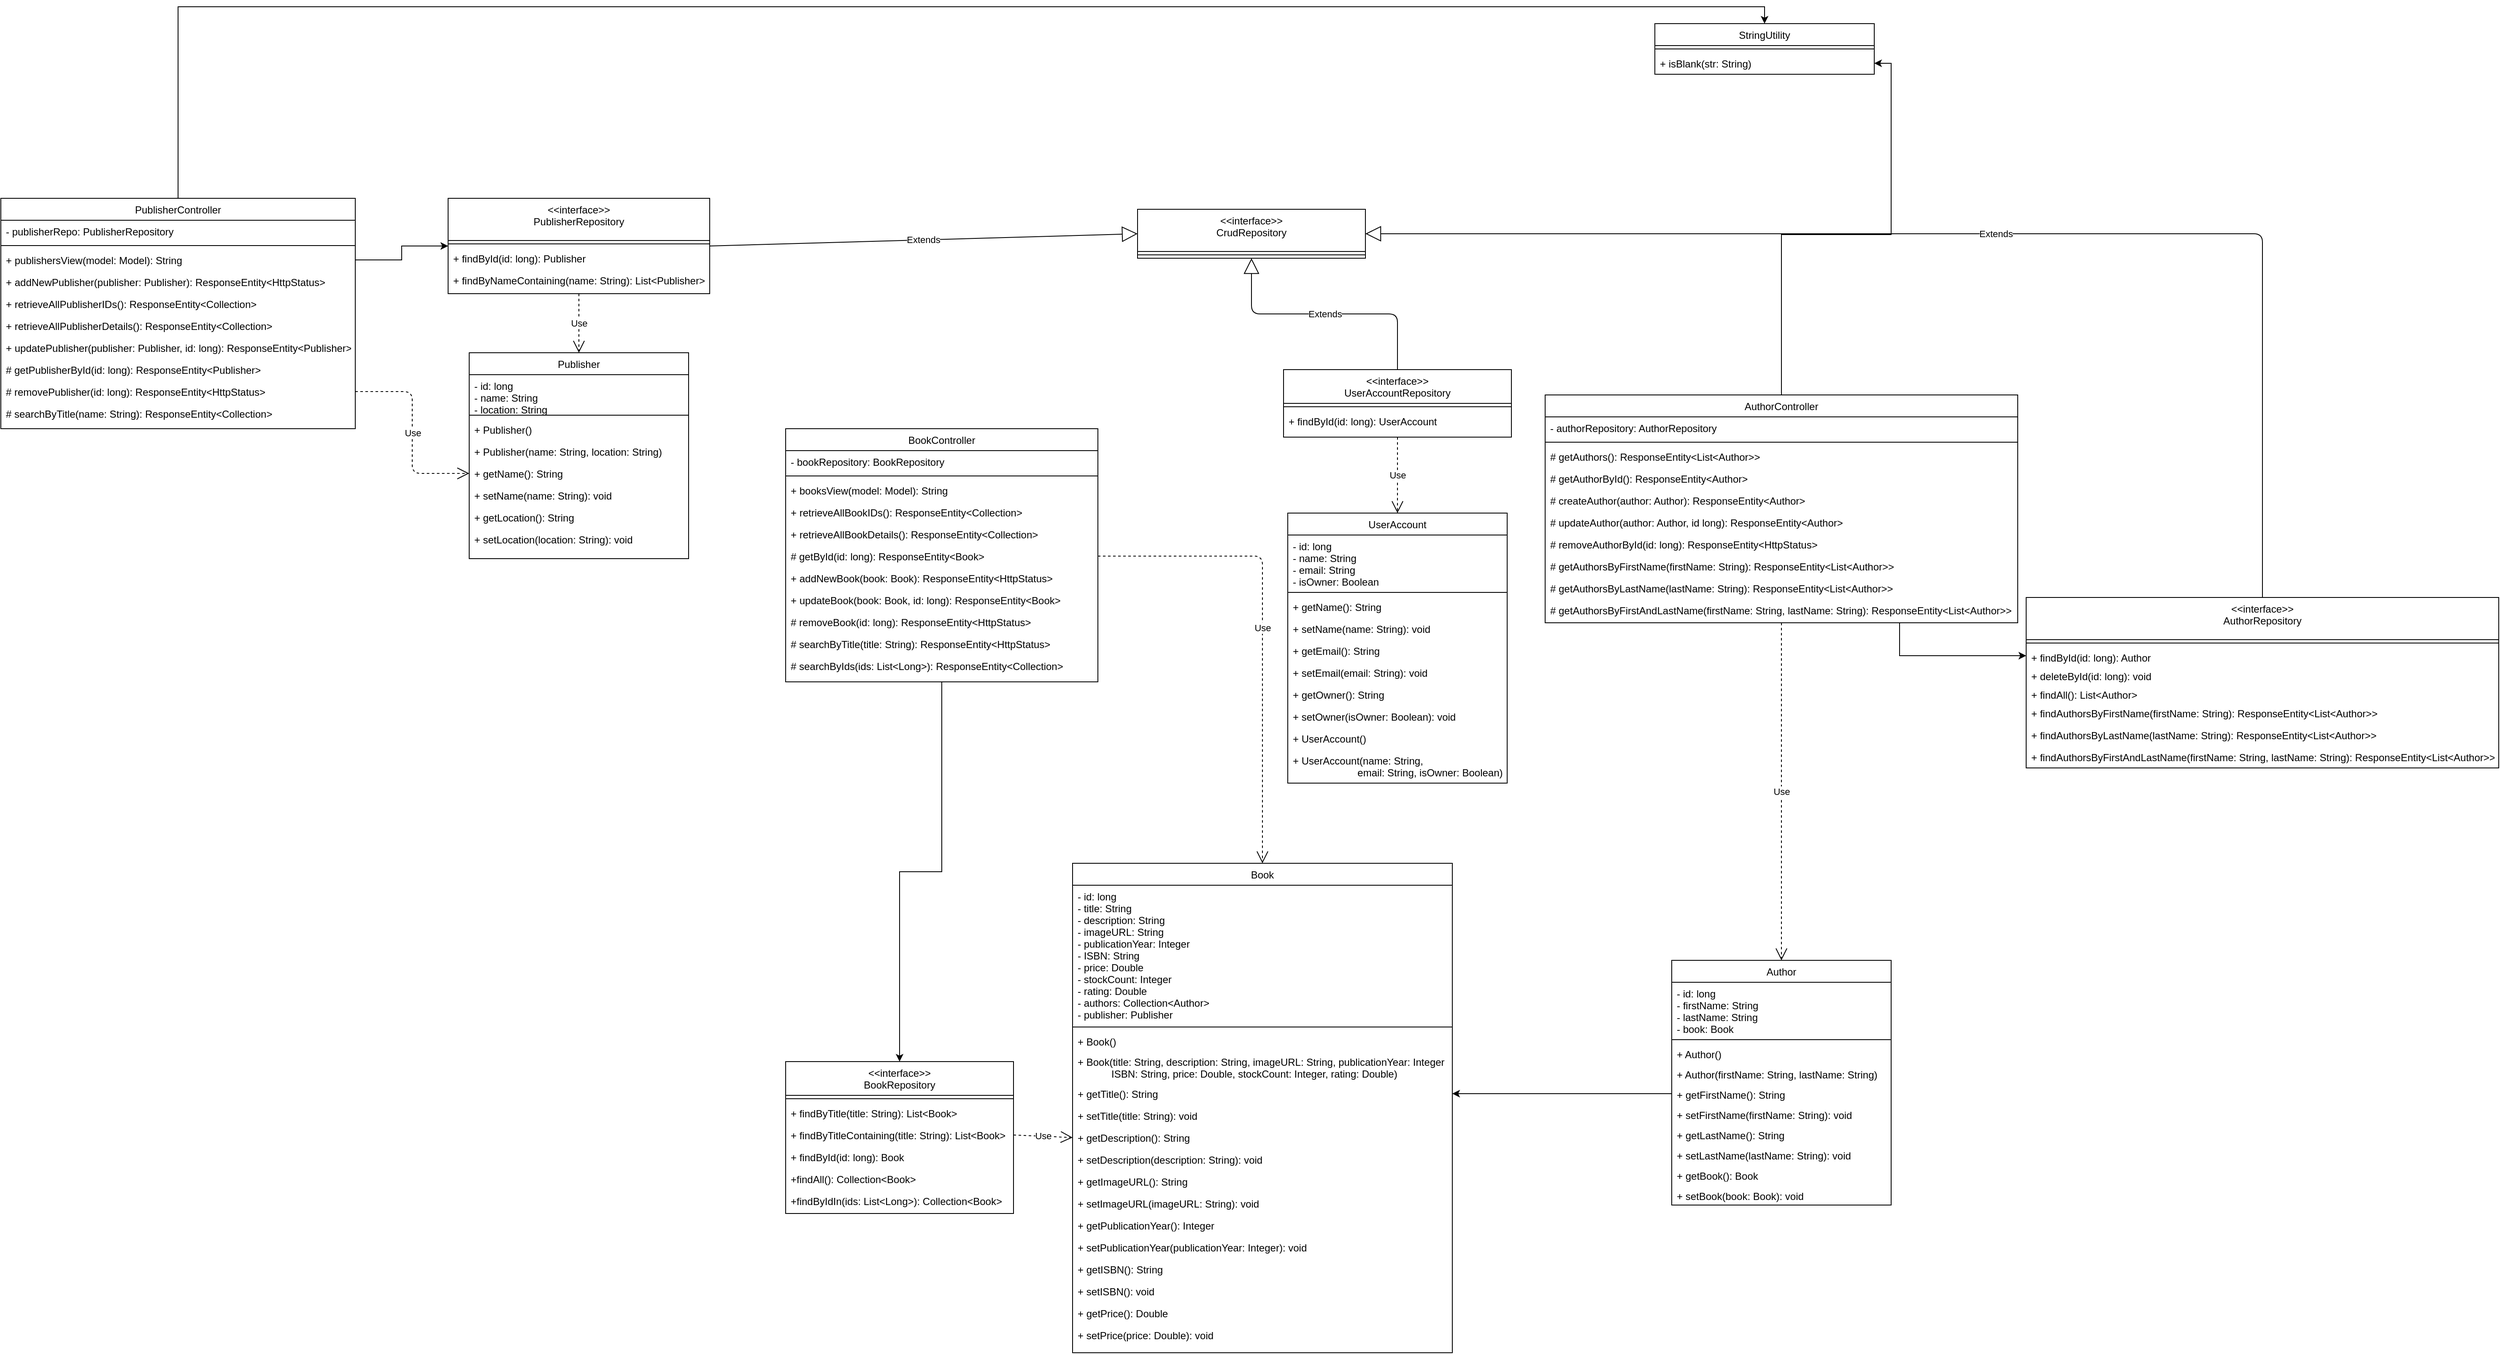 <mxfile version="14.5.1" type="device"><diagram id="C5RBs43oDa-KdzZeNtuy" name="Page-1"><mxGraphModel dx="2489" dy="1874" grid="1" gridSize="10" guides="1" tooltips="1" connect="1" arrows="1" fold="1" page="1" pageScale="1" pageWidth="827" pageHeight="1169" math="0" shadow="0"><root><mxCell id="WIyWlLk6GJQsqaUBKTNV-0"/><mxCell id="WIyWlLk6GJQsqaUBKTNV-1" parent="WIyWlLk6GJQsqaUBKTNV-0"/><mxCell id="8nTZPiMlr0xEkfrAYLaq-0" style="edgeStyle=orthogonalEdgeStyle;rounded=0;orthogonalLoop=1;jettySize=auto;html=1;exitX=0.5;exitY=1;exitDx=0;exitDy=0;entryX=0.5;entryY=0;entryDx=0;entryDy=0;" parent="WIyWlLk6GJQsqaUBKTNV-1" source="zkfFHV4jXpPFQw0GAbJ--0" target="zkfFHV4jXpPFQw0GAbJ--6" edge="1"><mxGeometry relative="1" as="geometry"/></mxCell><mxCell id="zkfFHV4jXpPFQw0GAbJ--0" value="BookController" style="swimlane;fontStyle=0;align=center;verticalAlign=top;childLayout=stackLayout;horizontal=1;startSize=26;horizontalStack=0;resizeParent=1;resizeLast=0;collapsible=1;marginBottom=0;rounded=0;shadow=0;strokeWidth=1;" parent="WIyWlLk6GJQsqaUBKTNV-1" vertex="1"><mxGeometry x="500" y="-220" width="370" height="300" as="geometry"><mxRectangle x="230" y="140" width="160" height="26" as="alternateBounds"/></mxGeometry></mxCell><mxCell id="zkfFHV4jXpPFQw0GAbJ--1" value="- bookRepository: BookRepository" style="text;align=left;verticalAlign=top;spacingLeft=4;spacingRight=4;overflow=hidden;rotatable=0;points=[[0,0.5],[1,0.5]];portConstraint=eastwest;" parent="zkfFHV4jXpPFQw0GAbJ--0" vertex="1"><mxGeometry y="26" width="370" height="26" as="geometry"/></mxCell><mxCell id="zkfFHV4jXpPFQw0GAbJ--4" value="" style="line;html=1;strokeWidth=1;align=left;verticalAlign=middle;spacingTop=-1;spacingLeft=3;spacingRight=3;rotatable=0;labelPosition=right;points=[];portConstraint=eastwest;" parent="zkfFHV4jXpPFQw0GAbJ--0" vertex="1"><mxGeometry y="52" width="370" height="8" as="geometry"/></mxCell><mxCell id="zkfFHV4jXpPFQw0GAbJ--5" value="+ booksView(model: Model): String" style="text;align=left;verticalAlign=top;spacingLeft=4;spacingRight=4;overflow=hidden;rotatable=0;points=[[0,0.5],[1,0.5]];portConstraint=eastwest;" parent="zkfFHV4jXpPFQw0GAbJ--0" vertex="1"><mxGeometry y="60" width="370" height="26" as="geometry"/></mxCell><mxCell id="8nTZPiMlr0xEkfrAYLaq-2" value="+ retrieveAllBookIDs(): ResponseEntity&lt;Collection&gt;" style="text;align=left;verticalAlign=top;spacingLeft=4;spacingRight=4;overflow=hidden;rotatable=0;points=[[0,0.5],[1,0.5]];portConstraint=eastwest;" parent="zkfFHV4jXpPFQw0GAbJ--0" vertex="1"><mxGeometry y="86" width="370" height="26" as="geometry"/></mxCell><mxCell id="8nTZPiMlr0xEkfrAYLaq-3" value="+ retrieveAllBookDetails(): ResponseEntity&lt;Collection&gt;" style="text;align=left;verticalAlign=top;spacingLeft=4;spacingRight=4;overflow=hidden;rotatable=0;points=[[0,0.5],[1,0.5]];portConstraint=eastwest;" parent="zkfFHV4jXpPFQw0GAbJ--0" vertex="1"><mxGeometry y="112" width="370" height="26" as="geometry"/></mxCell><mxCell id="8nTZPiMlr0xEkfrAYLaq-4" value="# getById(id: long): ResponseEntity&lt;Book&gt;" style="text;align=left;verticalAlign=top;spacingLeft=4;spacingRight=4;overflow=hidden;rotatable=0;points=[[0,0.5],[1,0.5]];portConstraint=eastwest;" parent="zkfFHV4jXpPFQw0GAbJ--0" vertex="1"><mxGeometry y="138" width="370" height="26" as="geometry"/></mxCell><mxCell id="8nTZPiMlr0xEkfrAYLaq-5" value="+ addNewBook(book: Book): ResponseEntity&lt;HttpStatus&gt;" style="text;align=left;verticalAlign=top;spacingLeft=4;spacingRight=4;overflow=hidden;rotatable=0;points=[[0,0.5],[1,0.5]];portConstraint=eastwest;" parent="zkfFHV4jXpPFQw0GAbJ--0" vertex="1"><mxGeometry y="164" width="370" height="26" as="geometry"/></mxCell><mxCell id="8nTZPiMlr0xEkfrAYLaq-6" value="+ updateBook(book: Book, id: long): ResponseEntity&lt;Book&gt;" style="text;align=left;verticalAlign=top;spacingLeft=4;spacingRight=4;overflow=hidden;rotatable=0;points=[[0,0.5],[1,0.5]];portConstraint=eastwest;" parent="zkfFHV4jXpPFQw0GAbJ--0" vertex="1"><mxGeometry y="190" width="370" height="26" as="geometry"/></mxCell><mxCell id="8nTZPiMlr0xEkfrAYLaq-7" value="# removeBook(id: long): ResponseEntity&lt;HttpStatus&gt;" style="text;align=left;verticalAlign=top;spacingLeft=4;spacingRight=4;overflow=hidden;rotatable=0;points=[[0,0.5],[1,0.5]];portConstraint=eastwest;" parent="zkfFHV4jXpPFQw0GAbJ--0" vertex="1"><mxGeometry y="216" width="370" height="26" as="geometry"/></mxCell><mxCell id="LQaYeXt8xtoq7G8L4FXu-7" value="# searchByTitle(title: String): ResponseEntity&lt;HttpStatus&gt;" style="text;align=left;verticalAlign=top;spacingLeft=4;spacingRight=4;overflow=hidden;rotatable=0;points=[[0,0.5],[1,0.5]];portConstraint=eastwest;" vertex="1" parent="zkfFHV4jXpPFQw0GAbJ--0"><mxGeometry y="242" width="370" height="26" as="geometry"/></mxCell><mxCell id="LQaYeXt8xtoq7G8L4FXu-8" value="# searchByIds(ids: List&lt;Long&gt;): ResponseEntity&lt;Collection&gt;" style="text;align=left;verticalAlign=top;spacingLeft=4;spacingRight=4;overflow=hidden;rotatable=0;points=[[0,0.5],[1,0.5]];portConstraint=eastwest;" vertex="1" parent="zkfFHV4jXpPFQw0GAbJ--0"><mxGeometry y="268" width="370" height="26" as="geometry"/></mxCell><mxCell id="zkfFHV4jXpPFQw0GAbJ--6" value="&lt;&lt;interface&gt;&gt;&#10;BookRepository" style="swimlane;fontStyle=0;align=center;verticalAlign=top;childLayout=stackLayout;horizontal=1;startSize=40;horizontalStack=0;resizeParent=1;resizeLast=0;collapsible=1;marginBottom=0;rounded=0;shadow=0;strokeWidth=1;" parent="WIyWlLk6GJQsqaUBKTNV-1" vertex="1"><mxGeometry x="500" y="530" width="270" height="180" as="geometry"><mxRectangle x="120" y="490" width="160" height="40" as="alternateBounds"/></mxGeometry></mxCell><mxCell id="zkfFHV4jXpPFQw0GAbJ--9" value="" style="line;html=1;strokeWidth=1;align=left;verticalAlign=middle;spacingTop=-1;spacingLeft=3;spacingRight=3;rotatable=0;labelPosition=right;points=[];portConstraint=eastwest;" parent="zkfFHV4jXpPFQw0GAbJ--6" vertex="1"><mxGeometry y="40" width="270" height="8" as="geometry"/></mxCell><mxCell id="8nTZPiMlr0xEkfrAYLaq-8" value="+ findByTitle(title: String): List&lt;Book&gt;" style="text;align=left;verticalAlign=top;spacingLeft=4;spacingRight=4;overflow=hidden;rotatable=0;points=[[0,0.5],[1,0.5]];portConstraint=eastwest;" parent="zkfFHV4jXpPFQw0GAbJ--6" vertex="1"><mxGeometry y="48" width="270" height="26" as="geometry"/></mxCell><mxCell id="8nTZPiMlr0xEkfrAYLaq-9" value="+ findByTitleContaining(title: String): List&lt;Book&gt;" style="text;align=left;verticalAlign=top;spacingLeft=4;spacingRight=4;overflow=hidden;rotatable=0;points=[[0,0.5],[1,0.5]];portConstraint=eastwest;" parent="zkfFHV4jXpPFQw0GAbJ--6" vertex="1"><mxGeometry y="74" width="270" height="26" as="geometry"/></mxCell><mxCell id="8nTZPiMlr0xEkfrAYLaq-10" value="+ findById(id: long): Book" style="text;align=left;verticalAlign=top;spacingLeft=4;spacingRight=4;overflow=hidden;rotatable=0;points=[[0,0.5],[1,0.5]];portConstraint=eastwest;" parent="zkfFHV4jXpPFQw0GAbJ--6" vertex="1"><mxGeometry y="100" width="270" height="26" as="geometry"/></mxCell><mxCell id="8nTZPiMlr0xEkfrAYLaq-11" value="+findAll(): Collection&lt;Book&gt;" style="text;align=left;verticalAlign=top;spacingLeft=4;spacingRight=4;overflow=hidden;rotatable=0;points=[[0,0.5],[1,0.5]];portConstraint=eastwest;" parent="zkfFHV4jXpPFQw0GAbJ--6" vertex="1"><mxGeometry y="126" width="270" height="26" as="geometry"/></mxCell><mxCell id="LQaYeXt8xtoq7G8L4FXu-6" value="+findByIdIn(ids: List&lt;Long&gt;): Collection&lt;Book&gt;" style="text;align=left;verticalAlign=top;spacingLeft=4;spacingRight=4;overflow=hidden;rotatable=0;points=[[0,0.5],[1,0.5]];portConstraint=eastwest;" vertex="1" parent="zkfFHV4jXpPFQw0GAbJ--6"><mxGeometry y="152" width="270" height="26" as="geometry"/></mxCell><mxCell id="zkfFHV4jXpPFQw0GAbJ--13" value="UserAccount" style="swimlane;fontStyle=0;align=center;verticalAlign=top;childLayout=stackLayout;horizontal=1;startSize=26;horizontalStack=0;resizeParent=1;resizeLast=0;collapsible=1;marginBottom=0;rounded=0;shadow=0;strokeWidth=1;" parent="WIyWlLk6GJQsqaUBKTNV-1" vertex="1"><mxGeometry x="1095" y="-120" width="260" height="320" as="geometry"><mxRectangle x="340" y="380" width="170" height="26" as="alternateBounds"/></mxGeometry></mxCell><mxCell id="zkfFHV4jXpPFQw0GAbJ--14" value="- id: long&#10;- name: String&#10;- email: String&#10;- isOwner: Boolean&#10;&#10;" style="text;align=left;verticalAlign=top;spacingLeft=4;spacingRight=4;overflow=hidden;rotatable=0;points=[[0,0.5],[1,0.5]];portConstraint=eastwest;" parent="zkfFHV4jXpPFQw0GAbJ--13" vertex="1"><mxGeometry y="26" width="260" height="64" as="geometry"/></mxCell><mxCell id="zkfFHV4jXpPFQw0GAbJ--15" value="" style="line;html=1;strokeWidth=1;align=left;verticalAlign=middle;spacingTop=-1;spacingLeft=3;spacingRight=3;rotatable=0;labelPosition=right;points=[];portConstraint=eastwest;" parent="zkfFHV4jXpPFQw0GAbJ--13" vertex="1"><mxGeometry y="90" width="260" height="8" as="geometry"/></mxCell><mxCell id="8nTZPiMlr0xEkfrAYLaq-14" value="+ getName(): String" style="text;align=left;verticalAlign=top;spacingLeft=4;spacingRight=4;overflow=hidden;rotatable=0;points=[[0,0.5],[1,0.5]];portConstraint=eastwest;" parent="zkfFHV4jXpPFQw0GAbJ--13" vertex="1"><mxGeometry y="98" width="260" height="26" as="geometry"/></mxCell><mxCell id="8nTZPiMlr0xEkfrAYLaq-15" value="+ setName(name: String): void" style="text;align=left;verticalAlign=top;spacingLeft=4;spacingRight=4;overflow=hidden;rotatable=0;points=[[0,0.5],[1,0.5]];portConstraint=eastwest;" parent="zkfFHV4jXpPFQw0GAbJ--13" vertex="1"><mxGeometry y="124" width="260" height="26" as="geometry"/></mxCell><mxCell id="8nTZPiMlr0xEkfrAYLaq-16" value="+ getEmail(): String" style="text;align=left;verticalAlign=top;spacingLeft=4;spacingRight=4;overflow=hidden;rotatable=0;points=[[0,0.5],[1,0.5]];portConstraint=eastwest;" parent="zkfFHV4jXpPFQw0GAbJ--13" vertex="1"><mxGeometry y="150" width="260" height="26" as="geometry"/></mxCell><mxCell id="8nTZPiMlr0xEkfrAYLaq-17" value="+ setEmail(email: String): void" style="text;align=left;verticalAlign=top;spacingLeft=4;spacingRight=4;overflow=hidden;rotatable=0;points=[[0,0.5],[1,0.5]];portConstraint=eastwest;" parent="zkfFHV4jXpPFQw0GAbJ--13" vertex="1"><mxGeometry y="176" width="260" height="26" as="geometry"/></mxCell><mxCell id="8nTZPiMlr0xEkfrAYLaq-18" value="+ getOwner(): String" style="text;align=left;verticalAlign=top;spacingLeft=4;spacingRight=4;overflow=hidden;rotatable=0;points=[[0,0.5],[1,0.5]];portConstraint=eastwest;" parent="zkfFHV4jXpPFQw0GAbJ--13" vertex="1"><mxGeometry y="202" width="260" height="26" as="geometry"/></mxCell><mxCell id="8nTZPiMlr0xEkfrAYLaq-19" value="+ setOwner(isOwner: Boolean): void" style="text;align=left;verticalAlign=top;spacingLeft=4;spacingRight=4;overflow=hidden;rotatable=0;points=[[0,0.5],[1,0.5]];portConstraint=eastwest;" parent="zkfFHV4jXpPFQw0GAbJ--13" vertex="1"><mxGeometry y="228" width="260" height="26" as="geometry"/></mxCell><mxCell id="8nTZPiMlr0xEkfrAYLaq-20" value="+ UserAccount()" style="text;align=left;verticalAlign=top;spacingLeft=4;spacingRight=4;overflow=hidden;rotatable=0;points=[[0,0.5],[1,0.5]];portConstraint=eastwest;" parent="zkfFHV4jXpPFQw0GAbJ--13" vertex="1"><mxGeometry y="254" width="260" height="26" as="geometry"/></mxCell><mxCell id="8nTZPiMlr0xEkfrAYLaq-21" value="+ UserAccount(name: String, &#10;                       email: String, isOwner: Boolean)" style="text;align=left;verticalAlign=top;spacingLeft=4;spacingRight=4;overflow=hidden;rotatable=0;points=[[0,0.5],[1,0.5]];portConstraint=eastwest;" parent="zkfFHV4jXpPFQw0GAbJ--13" vertex="1"><mxGeometry y="280" width="260" height="40" as="geometry"/></mxCell><mxCell id="8nTZPiMlr0xEkfrAYLaq-22" value="&lt;&lt;interface&gt;&gt;&#10;UserAccountRepository" style="swimlane;fontStyle=0;align=center;verticalAlign=top;childLayout=stackLayout;horizontal=1;startSize=40;horizontalStack=0;resizeParent=1;resizeLast=0;collapsible=1;marginBottom=0;rounded=0;shadow=0;strokeWidth=1;" parent="WIyWlLk6GJQsqaUBKTNV-1" vertex="1"><mxGeometry x="1090" y="-290" width="270" height="80" as="geometry"><mxRectangle x="120" y="490" width="160" height="40" as="alternateBounds"/></mxGeometry></mxCell><mxCell id="8nTZPiMlr0xEkfrAYLaq-23" value="" style="line;html=1;strokeWidth=1;align=left;verticalAlign=middle;spacingTop=-1;spacingLeft=3;spacingRight=3;rotatable=0;labelPosition=right;points=[];portConstraint=eastwest;" parent="8nTZPiMlr0xEkfrAYLaq-22" vertex="1"><mxGeometry y="40" width="270" height="8" as="geometry"/></mxCell><mxCell id="8nTZPiMlr0xEkfrAYLaq-24" value="+ findById(id: long): UserAccount" style="text;align=left;verticalAlign=top;spacingLeft=4;spacingRight=4;overflow=hidden;rotatable=0;points=[[0,0.5],[1,0.5]];portConstraint=eastwest;" parent="8nTZPiMlr0xEkfrAYLaq-22" vertex="1"><mxGeometry y="48" width="270" height="26" as="geometry"/></mxCell><mxCell id="8nTZPiMlr0xEkfrAYLaq-28" value="Book" style="swimlane;fontStyle=0;align=center;verticalAlign=top;childLayout=stackLayout;horizontal=1;startSize=26;horizontalStack=0;resizeParent=1;resizeLast=0;collapsible=1;marginBottom=0;rounded=0;shadow=0;strokeWidth=1;" parent="WIyWlLk6GJQsqaUBKTNV-1" vertex="1"><mxGeometry x="840" y="295" width="450" height="580" as="geometry"><mxRectangle x="340" y="380" width="170" height="26" as="alternateBounds"/></mxGeometry></mxCell><mxCell id="8nTZPiMlr0xEkfrAYLaq-29" value="- id: long&#10;- title: String&#10;- description: String&#10;- imageURL: String&#10;- publicationYear: Integer&#10;- ISBN: String&#10;- price: Double&#10;- stockCount: Integer&#10;- rating: Double&#10;- authors: Collection&lt;Author&gt;&#10;- publisher: Publisher&#10;&#10;" style="text;align=left;verticalAlign=top;spacingLeft=4;spacingRight=4;overflow=hidden;rotatable=0;points=[[0,0.5],[1,0.5]];portConstraint=eastwest;" parent="8nTZPiMlr0xEkfrAYLaq-28" vertex="1"><mxGeometry y="26" width="450" height="164" as="geometry"/></mxCell><mxCell id="8nTZPiMlr0xEkfrAYLaq-30" value="" style="line;html=1;strokeWidth=1;align=left;verticalAlign=middle;spacingTop=-1;spacingLeft=3;spacingRight=3;rotatable=0;labelPosition=right;points=[];portConstraint=eastwest;" parent="8nTZPiMlr0xEkfrAYLaq-28" vertex="1"><mxGeometry y="190" width="450" height="8" as="geometry"/></mxCell><mxCell id="8nTZPiMlr0xEkfrAYLaq-31" value="+ Book()" style="text;align=left;verticalAlign=top;spacingLeft=4;spacingRight=4;overflow=hidden;rotatable=0;points=[[0,0.5],[1,0.5]];portConstraint=eastwest;" parent="8nTZPiMlr0xEkfrAYLaq-28" vertex="1"><mxGeometry y="198" width="450" height="24" as="geometry"/></mxCell><mxCell id="8nTZPiMlr0xEkfrAYLaq-32" value="+ Book(title: String, description: String, imageURL: String, publicationYear: Integer&#10;            ISBN: String, price: Double, stockCount: Integer, rating: Double)" style="text;align=left;verticalAlign=top;spacingLeft=4;spacingRight=4;overflow=hidden;rotatable=0;points=[[0,0.5],[1,0.5]];portConstraint=eastwest;" parent="8nTZPiMlr0xEkfrAYLaq-28" vertex="1"><mxGeometry y="222" width="450" height="38" as="geometry"/></mxCell><mxCell id="8nTZPiMlr0xEkfrAYLaq-33" value="+ getTitle(): String" style="text;align=left;verticalAlign=top;spacingLeft=4;spacingRight=4;overflow=hidden;rotatable=0;points=[[0,0.5],[1,0.5]];portConstraint=eastwest;" parent="8nTZPiMlr0xEkfrAYLaq-28" vertex="1"><mxGeometry y="260" width="450" height="26" as="geometry"/></mxCell><mxCell id="8nTZPiMlr0xEkfrAYLaq-34" value="+ setTitle(title: String): void" style="text;align=left;verticalAlign=top;spacingLeft=4;spacingRight=4;overflow=hidden;rotatable=0;points=[[0,0.5],[1,0.5]];portConstraint=eastwest;" parent="8nTZPiMlr0xEkfrAYLaq-28" vertex="1"><mxGeometry y="286" width="450" height="26" as="geometry"/></mxCell><mxCell id="8nTZPiMlr0xEkfrAYLaq-35" value="+ getDescription(): String" style="text;align=left;verticalAlign=top;spacingLeft=4;spacingRight=4;overflow=hidden;rotatable=0;points=[[0,0.5],[1,0.5]];portConstraint=eastwest;" parent="8nTZPiMlr0xEkfrAYLaq-28" vertex="1"><mxGeometry y="312" width="450" height="26" as="geometry"/></mxCell><mxCell id="8nTZPiMlr0xEkfrAYLaq-36" value="+ setDescription(description: String): void" style="text;align=left;verticalAlign=top;spacingLeft=4;spacingRight=4;overflow=hidden;rotatable=0;points=[[0,0.5],[1,0.5]];portConstraint=eastwest;" parent="8nTZPiMlr0xEkfrAYLaq-28" vertex="1"><mxGeometry y="338" width="450" height="26" as="geometry"/></mxCell><mxCell id="8nTZPiMlr0xEkfrAYLaq-39" value="+ getImageURL(): String" style="text;align=left;verticalAlign=top;spacingLeft=4;spacingRight=4;overflow=hidden;rotatable=0;points=[[0,0.5],[1,0.5]];portConstraint=eastwest;" parent="8nTZPiMlr0xEkfrAYLaq-28" vertex="1"><mxGeometry y="364" width="450" height="26" as="geometry"/></mxCell><mxCell id="8nTZPiMlr0xEkfrAYLaq-40" value="+ setImageURL(imageURL: String): void" style="text;align=left;verticalAlign=top;spacingLeft=4;spacingRight=4;overflow=hidden;rotatable=0;points=[[0,0.5],[1,0.5]];portConstraint=eastwest;" parent="8nTZPiMlr0xEkfrAYLaq-28" vertex="1"><mxGeometry y="390" width="450" height="26" as="geometry"/></mxCell><mxCell id="8nTZPiMlr0xEkfrAYLaq-41" value="+ getPublicationYear(): Integer" style="text;align=left;verticalAlign=top;spacingLeft=4;spacingRight=4;overflow=hidden;rotatable=0;points=[[0,0.5],[1,0.5]];portConstraint=eastwest;" parent="8nTZPiMlr0xEkfrAYLaq-28" vertex="1"><mxGeometry y="416" width="450" height="26" as="geometry"/></mxCell><mxCell id="8nTZPiMlr0xEkfrAYLaq-42" value="+ setPublicationYear(publicationYear: Integer): void" style="text;align=left;verticalAlign=top;spacingLeft=4;spacingRight=4;overflow=hidden;rotatable=0;points=[[0,0.5],[1,0.5]];portConstraint=eastwest;" parent="8nTZPiMlr0xEkfrAYLaq-28" vertex="1"><mxGeometry y="442" width="450" height="26" as="geometry"/></mxCell><mxCell id="8nTZPiMlr0xEkfrAYLaq-43" value="+ getISBN(): String" style="text;align=left;verticalAlign=top;spacingLeft=4;spacingRight=4;overflow=hidden;rotatable=0;points=[[0,0.5],[1,0.5]];portConstraint=eastwest;" parent="8nTZPiMlr0xEkfrAYLaq-28" vertex="1"><mxGeometry y="468" width="450" height="26" as="geometry"/></mxCell><mxCell id="8nTZPiMlr0xEkfrAYLaq-44" value="+ setISBN(): void" style="text;align=left;verticalAlign=top;spacingLeft=4;spacingRight=4;overflow=hidden;rotatable=0;points=[[0,0.5],[1,0.5]];portConstraint=eastwest;" parent="8nTZPiMlr0xEkfrAYLaq-28" vertex="1"><mxGeometry y="494" width="450" height="26" as="geometry"/></mxCell><mxCell id="8nTZPiMlr0xEkfrAYLaq-45" value="+ getPrice(): Double" style="text;align=left;verticalAlign=top;spacingLeft=4;spacingRight=4;overflow=hidden;rotatable=0;points=[[0,0.5],[1,0.5]];portConstraint=eastwest;" parent="8nTZPiMlr0xEkfrAYLaq-28" vertex="1"><mxGeometry y="520" width="450" height="26" as="geometry"/></mxCell><mxCell id="8nTZPiMlr0xEkfrAYLaq-46" value="+ setPrice(price: Double): void" style="text;align=left;verticalAlign=top;spacingLeft=4;spacingRight=4;overflow=hidden;rotatable=0;points=[[0,0.5],[1,0.5]];portConstraint=eastwest;" parent="8nTZPiMlr0xEkfrAYLaq-28" vertex="1"><mxGeometry y="546" width="450" height="26" as="geometry"/></mxCell><mxCell id="8nTZPiMlr0xEkfrAYLaq-49" value="Use" style="endArrow=open;endSize=12;dashed=1;html=1;exitX=1;exitY=0.5;exitDx=0;exitDy=0;entryX=0;entryY=0.5;entryDx=0;entryDy=0;" parent="WIyWlLk6GJQsqaUBKTNV-1" source="8nTZPiMlr0xEkfrAYLaq-9" target="8nTZPiMlr0xEkfrAYLaq-35" edge="1"><mxGeometry width="160" relative="1" as="geometry"><mxPoint x="690" y="590" as="sourcePoint"/><mxPoint x="850" y="590" as="targetPoint"/></mxGeometry></mxCell><mxCell id="8nTZPiMlr0xEkfrAYLaq-50" value="Use" style="endArrow=open;endSize=12;dashed=1;html=1;exitX=1;exitY=0.5;exitDx=0;exitDy=0;entryX=0.5;entryY=0;entryDx=0;entryDy=0;edgeStyle=orthogonalEdgeStyle;" parent="WIyWlLk6GJQsqaUBKTNV-1" source="8nTZPiMlr0xEkfrAYLaq-4" target="8nTZPiMlr0xEkfrAYLaq-28" edge="1"><mxGeometry width="160" relative="1" as="geometry"><mxPoint x="440" y="452" as="sourcePoint"/><mxPoint x="877" y="450" as="targetPoint"/></mxGeometry></mxCell><mxCell id="8nTZPiMlr0xEkfrAYLaq-51" value="Use" style="endArrow=open;endSize=12;dashed=1;html=1;exitX=0.5;exitY=1;exitDx=0;exitDy=0;entryX=0.5;entryY=0;entryDx=0;entryDy=0;" parent="WIyWlLk6GJQsqaUBKTNV-1" source="8nTZPiMlr0xEkfrAYLaq-22" target="zkfFHV4jXpPFQw0GAbJ--13" edge="1"><mxGeometry width="160" relative="1" as="geometry"><mxPoint x="1025" y="-308" as="sourcePoint"/><mxPoint x="1462" y="-310" as="targetPoint"/></mxGeometry></mxCell><mxCell id="8nTZPiMlr0xEkfrAYLaq-52" value="Publisher" style="swimlane;fontStyle=0;align=center;verticalAlign=top;childLayout=stackLayout;horizontal=1;startSize=26;horizontalStack=0;resizeParent=1;resizeLast=0;collapsible=1;marginBottom=0;rounded=0;shadow=0;strokeWidth=1;" parent="WIyWlLk6GJQsqaUBKTNV-1" vertex="1"><mxGeometry x="125" y="-310" width="260" height="244" as="geometry"><mxRectangle x="340" y="380" width="170" height="26" as="alternateBounds"/></mxGeometry></mxCell><mxCell id="8nTZPiMlr0xEkfrAYLaq-53" value="- id: long&#10;- name: String&#10;- location: String&#10;&#10;" style="text;align=left;verticalAlign=top;spacingLeft=4;spacingRight=4;overflow=hidden;rotatable=0;points=[[0,0.5],[1,0.5]];portConstraint=eastwest;" parent="8nTZPiMlr0xEkfrAYLaq-52" vertex="1"><mxGeometry y="26" width="260" height="44" as="geometry"/></mxCell><mxCell id="8nTZPiMlr0xEkfrAYLaq-54" value="" style="line;html=1;strokeWidth=1;align=left;verticalAlign=middle;spacingTop=-1;spacingLeft=3;spacingRight=3;rotatable=0;labelPosition=right;points=[];portConstraint=eastwest;" parent="8nTZPiMlr0xEkfrAYLaq-52" vertex="1"><mxGeometry y="70" width="260" height="8" as="geometry"/></mxCell><mxCell id="8nTZPiMlr0xEkfrAYLaq-64" value="+ Publisher()" style="text;align=left;verticalAlign=top;spacingLeft=4;spacingRight=4;overflow=hidden;rotatable=0;points=[[0,0.5],[1,0.5]];portConstraint=eastwest;" parent="8nTZPiMlr0xEkfrAYLaq-52" vertex="1"><mxGeometry y="78" width="260" height="26" as="geometry"/></mxCell><mxCell id="8nTZPiMlr0xEkfrAYLaq-65" value="+ Publisher(name: String, location: String)" style="text;align=left;verticalAlign=top;spacingLeft=4;spacingRight=4;overflow=hidden;rotatable=0;points=[[0,0.5],[1,0.5]];portConstraint=eastwest;" parent="8nTZPiMlr0xEkfrAYLaq-52" vertex="1"><mxGeometry y="104" width="260" height="26" as="geometry"/></mxCell><mxCell id="8nTZPiMlr0xEkfrAYLaq-66" value="+ getName(): String" style="text;align=left;verticalAlign=top;spacingLeft=4;spacingRight=4;overflow=hidden;rotatable=0;points=[[0,0.5],[1,0.5]];portConstraint=eastwest;" parent="8nTZPiMlr0xEkfrAYLaq-52" vertex="1"><mxGeometry y="130" width="260" height="26" as="geometry"/></mxCell><mxCell id="8nTZPiMlr0xEkfrAYLaq-67" value="+ setName(name: String): void" style="text;align=left;verticalAlign=top;spacingLeft=4;spacingRight=4;overflow=hidden;rotatable=0;points=[[0,0.5],[1,0.5]];portConstraint=eastwest;" parent="8nTZPiMlr0xEkfrAYLaq-52" vertex="1"><mxGeometry y="156" width="260" height="26" as="geometry"/></mxCell><mxCell id="8nTZPiMlr0xEkfrAYLaq-68" value="+ getLocation(): String" style="text;align=left;verticalAlign=top;spacingLeft=4;spacingRight=4;overflow=hidden;rotatable=0;points=[[0,0.5],[1,0.5]];portConstraint=eastwest;" parent="8nTZPiMlr0xEkfrAYLaq-52" vertex="1"><mxGeometry y="182" width="260" height="26" as="geometry"/></mxCell><mxCell id="8nTZPiMlr0xEkfrAYLaq-69" value="+ setLocation(location: String): void" style="text;align=left;verticalAlign=top;spacingLeft=4;spacingRight=4;overflow=hidden;rotatable=0;points=[[0,0.5],[1,0.5]];portConstraint=eastwest;" parent="8nTZPiMlr0xEkfrAYLaq-52" vertex="1"><mxGeometry y="208" width="260" height="26" as="geometry"/></mxCell><mxCell id="8nTZPiMlr0xEkfrAYLaq-70" value="&lt;&lt;interface&gt;&gt;&#10;PublisherRepository" style="swimlane;fontStyle=0;align=center;verticalAlign=top;childLayout=stackLayout;horizontal=1;startSize=50;horizontalStack=0;resizeParent=1;resizeLast=0;collapsible=1;marginBottom=0;rounded=0;shadow=0;strokeWidth=1;" parent="WIyWlLk6GJQsqaUBKTNV-1" vertex="1"><mxGeometry x="100" y="-493" width="310" height="113" as="geometry"><mxRectangle x="120" y="490" width="160" height="40" as="alternateBounds"/></mxGeometry></mxCell><mxCell id="8nTZPiMlr0xEkfrAYLaq-71" value="" style="line;html=1;strokeWidth=1;align=left;verticalAlign=middle;spacingTop=-1;spacingLeft=3;spacingRight=3;rotatable=0;labelPosition=right;points=[];portConstraint=eastwest;" parent="8nTZPiMlr0xEkfrAYLaq-70" vertex="1"><mxGeometry y="50" width="310" height="8" as="geometry"/></mxCell><mxCell id="8nTZPiMlr0xEkfrAYLaq-72" value="+ findById(id: long): Publisher" style="text;align=left;verticalAlign=top;spacingLeft=4;spacingRight=4;overflow=hidden;rotatable=0;points=[[0,0.5],[1,0.5]];portConstraint=eastwest;" parent="8nTZPiMlr0xEkfrAYLaq-70" vertex="1"><mxGeometry y="58" width="310" height="26" as="geometry"/></mxCell><mxCell id="LQaYeXt8xtoq7G8L4FXu-23" value="+ findByNameContaining(name: String): List&lt;Publisher&gt;" style="text;align=left;verticalAlign=top;spacingLeft=4;spacingRight=4;overflow=hidden;rotatable=0;points=[[0,0.5],[1,0.5]];portConstraint=eastwest;" vertex="1" parent="8nTZPiMlr0xEkfrAYLaq-70"><mxGeometry y="84" width="310" height="26" as="geometry"/></mxCell><mxCell id="8nTZPiMlr0xEkfrAYLaq-76" value="Use" style="endArrow=open;endSize=12;dashed=1;html=1;entryX=0.5;entryY=0;entryDx=0;entryDy=0;exitX=0.5;exitY=1;exitDx=0;exitDy=0;" parent="WIyWlLk6GJQsqaUBKTNV-1" source="8nTZPiMlr0xEkfrAYLaq-70" target="8nTZPiMlr0xEkfrAYLaq-52" edge="1"><mxGeometry width="160" relative="1" as="geometry"><mxPoint x="370" y="-360" as="sourcePoint"/><mxPoint x="220" y="-320" as="targetPoint"/></mxGeometry></mxCell><mxCell id="LQaYeXt8xtoq7G8L4FXu-35" style="edgeStyle=orthogonalEdgeStyle;rounded=0;orthogonalLoop=1;jettySize=auto;html=1;exitX=0.5;exitY=0;exitDx=0;exitDy=0;entryX=1;entryY=0.5;entryDx=0;entryDy=0;" edge="1" parent="WIyWlLk6GJQsqaUBKTNV-1" source="8nTZPiMlr0xEkfrAYLaq-77" target="LQaYeXt8xtoq7G8L4FXu-27"><mxGeometry relative="1" as="geometry"/></mxCell><mxCell id="8nTZPiMlr0xEkfrAYLaq-77" value="AuthorController" style="swimlane;fontStyle=0;align=center;verticalAlign=top;childLayout=stackLayout;horizontal=1;startSize=26;horizontalStack=0;resizeParent=1;resizeLast=0;collapsible=1;marginBottom=0;rounded=0;shadow=0;strokeWidth=1;" parent="WIyWlLk6GJQsqaUBKTNV-1" vertex="1"><mxGeometry x="1400" y="-260" width="560" height="270" as="geometry"><mxRectangle x="230" y="140" width="160" height="26" as="alternateBounds"/></mxGeometry></mxCell><mxCell id="8nTZPiMlr0xEkfrAYLaq-78" value="- authorRepository: AuthorRepository" style="text;align=left;verticalAlign=top;spacingLeft=4;spacingRight=4;overflow=hidden;rotatable=0;points=[[0,0.5],[1,0.5]];portConstraint=eastwest;" parent="8nTZPiMlr0xEkfrAYLaq-77" vertex="1"><mxGeometry y="26" width="560" height="26" as="geometry"/></mxCell><mxCell id="8nTZPiMlr0xEkfrAYLaq-79" value="" style="line;html=1;strokeWidth=1;align=left;verticalAlign=middle;spacingTop=-1;spacingLeft=3;spacingRight=3;rotatable=0;labelPosition=right;points=[];portConstraint=eastwest;" parent="8nTZPiMlr0xEkfrAYLaq-77" vertex="1"><mxGeometry y="52" width="560" height="8" as="geometry"/></mxCell><mxCell id="8nTZPiMlr0xEkfrAYLaq-80" value="# getAuthors(): ResponseEntity&lt;List&lt;Author&gt;&gt;" style="text;align=left;verticalAlign=top;spacingLeft=4;spacingRight=4;overflow=hidden;rotatable=0;points=[[0,0.5],[1,0.5]];portConstraint=eastwest;" parent="8nTZPiMlr0xEkfrAYLaq-77" vertex="1"><mxGeometry y="60" width="560" height="26" as="geometry"/></mxCell><mxCell id="8nTZPiMlr0xEkfrAYLaq-81" value="# getAuthorById(): ResponseEntity&lt;Author&gt;" style="text;align=left;verticalAlign=top;spacingLeft=4;spacingRight=4;overflow=hidden;rotatable=0;points=[[0,0.5],[1,0.5]];portConstraint=eastwest;" parent="8nTZPiMlr0xEkfrAYLaq-77" vertex="1"><mxGeometry y="86" width="560" height="26" as="geometry"/></mxCell><mxCell id="8nTZPiMlr0xEkfrAYLaq-82" value="# createAuthor(author: Author): ResponseEntity&lt;Author&gt;" style="text;align=left;verticalAlign=top;spacingLeft=4;spacingRight=4;overflow=hidden;rotatable=0;points=[[0,0.5],[1,0.5]];portConstraint=eastwest;" parent="8nTZPiMlr0xEkfrAYLaq-77" vertex="1"><mxGeometry y="112" width="560" height="26" as="geometry"/></mxCell><mxCell id="8nTZPiMlr0xEkfrAYLaq-83" value="# updateAuthor(author: Author, id long): ResponseEntity&lt;Author&gt;" style="text;align=left;verticalAlign=top;spacingLeft=4;spacingRight=4;overflow=hidden;rotatable=0;points=[[0,0.5],[1,0.5]];portConstraint=eastwest;" parent="8nTZPiMlr0xEkfrAYLaq-77" vertex="1"><mxGeometry y="138" width="560" height="26" as="geometry"/></mxCell><mxCell id="8nTZPiMlr0xEkfrAYLaq-84" value="# removeAuthorById(id: long): ResponseEntity&lt;HttpStatus&gt;" style="text;align=left;verticalAlign=top;spacingLeft=4;spacingRight=4;overflow=hidden;rotatable=0;points=[[0,0.5],[1,0.5]];portConstraint=eastwest;" parent="8nTZPiMlr0xEkfrAYLaq-77" vertex="1"><mxGeometry y="164" width="560" height="26" as="geometry"/></mxCell><mxCell id="LQaYeXt8xtoq7G8L4FXu-0" value="# getAuthorsByFirstName(firstName: String): ResponseEntity&lt;List&lt;Author&gt;&gt;" style="text;align=left;verticalAlign=top;spacingLeft=4;spacingRight=4;overflow=hidden;rotatable=0;points=[[0,0.5],[1,0.5]];portConstraint=eastwest;" vertex="1" parent="8nTZPiMlr0xEkfrAYLaq-77"><mxGeometry y="190" width="560" height="26" as="geometry"/></mxCell><mxCell id="LQaYeXt8xtoq7G8L4FXu-1" value="# getAuthorsByLastName(lastName: String): ResponseEntity&lt;List&lt;Author&gt;&gt;" style="text;align=left;verticalAlign=top;spacingLeft=4;spacingRight=4;overflow=hidden;rotatable=0;points=[[0,0.5],[1,0.5]];portConstraint=eastwest;" vertex="1" parent="8nTZPiMlr0xEkfrAYLaq-77"><mxGeometry y="216" width="560" height="26" as="geometry"/></mxCell><mxCell id="LQaYeXt8xtoq7G8L4FXu-2" value="# getAuthorsByFirstAndLastName(firstName: String, lastName: String): ResponseEntity&lt;List&lt;Author&gt;&gt;" style="text;align=left;verticalAlign=top;spacingLeft=4;spacingRight=4;overflow=hidden;rotatable=0;points=[[0,0.5],[1,0.5]];portConstraint=eastwest;" vertex="1" parent="8nTZPiMlr0xEkfrAYLaq-77"><mxGeometry y="242" width="560" height="26" as="geometry"/></mxCell><mxCell id="8nTZPiMlr0xEkfrAYLaq-87" value="Author" style="swimlane;fontStyle=0;align=center;verticalAlign=top;childLayout=stackLayout;horizontal=1;startSize=26;horizontalStack=0;resizeParent=1;resizeLast=0;collapsible=1;marginBottom=0;rounded=0;shadow=0;strokeWidth=1;" parent="WIyWlLk6GJQsqaUBKTNV-1" vertex="1"><mxGeometry x="1550" y="410" width="260" height="290" as="geometry"><mxRectangle x="340" y="380" width="170" height="26" as="alternateBounds"/></mxGeometry></mxCell><mxCell id="8nTZPiMlr0xEkfrAYLaq-88" value="- id: long&#10;- firstName: String&#10;- lastName: String&#10;- book: Book&#10;&#10;" style="text;align=left;verticalAlign=top;spacingLeft=4;spacingRight=4;overflow=hidden;rotatable=0;points=[[0,0.5],[1,0.5]];portConstraint=eastwest;" parent="8nTZPiMlr0xEkfrAYLaq-87" vertex="1"><mxGeometry y="26" width="260" height="64" as="geometry"/></mxCell><mxCell id="8nTZPiMlr0xEkfrAYLaq-89" value="" style="line;html=1;strokeWidth=1;align=left;verticalAlign=middle;spacingTop=-1;spacingLeft=3;spacingRight=3;rotatable=0;labelPosition=right;points=[];portConstraint=eastwest;" parent="8nTZPiMlr0xEkfrAYLaq-87" vertex="1"><mxGeometry y="90" width="260" height="8" as="geometry"/></mxCell><mxCell id="8nTZPiMlr0xEkfrAYLaq-99" value="+ Author()" style="text;align=left;verticalAlign=top;spacingLeft=4;spacingRight=4;overflow=hidden;rotatable=0;points=[[0,0.5],[1,0.5]];portConstraint=eastwest;" parent="8nTZPiMlr0xEkfrAYLaq-87" vertex="1"><mxGeometry y="98" width="260" height="24" as="geometry"/></mxCell><mxCell id="8nTZPiMlr0xEkfrAYLaq-100" value="+ Author(firstName: String, lastName: String)" style="text;align=left;verticalAlign=top;spacingLeft=4;spacingRight=4;overflow=hidden;rotatable=0;points=[[0,0.5],[1,0.5]];portConstraint=eastwest;" parent="8nTZPiMlr0xEkfrAYLaq-87" vertex="1"><mxGeometry y="122" width="260" height="24" as="geometry"/></mxCell><mxCell id="8nTZPiMlr0xEkfrAYLaq-101" value="+ getFirstName(): String" style="text;align=left;verticalAlign=top;spacingLeft=4;spacingRight=4;overflow=hidden;rotatable=0;points=[[0,0.5],[1,0.5]];portConstraint=eastwest;" parent="8nTZPiMlr0xEkfrAYLaq-87" vertex="1"><mxGeometry y="146" width="260" height="24" as="geometry"/></mxCell><mxCell id="8nTZPiMlr0xEkfrAYLaq-102" value="+ setFirstName(firstName: String): void" style="text;align=left;verticalAlign=top;spacingLeft=4;spacingRight=4;overflow=hidden;rotatable=0;points=[[0,0.5],[1,0.5]];portConstraint=eastwest;" parent="8nTZPiMlr0xEkfrAYLaq-87" vertex="1"><mxGeometry y="170" width="260" height="24" as="geometry"/></mxCell><mxCell id="8nTZPiMlr0xEkfrAYLaq-103" value="+ getLastName(): String" style="text;align=left;verticalAlign=top;spacingLeft=4;spacingRight=4;overflow=hidden;rotatable=0;points=[[0,0.5],[1,0.5]];portConstraint=eastwest;" parent="8nTZPiMlr0xEkfrAYLaq-87" vertex="1"><mxGeometry y="194" width="260" height="24" as="geometry"/></mxCell><mxCell id="8nTZPiMlr0xEkfrAYLaq-104" value="+ setLastName(lastName: String): void" style="text;align=left;verticalAlign=top;spacingLeft=4;spacingRight=4;overflow=hidden;rotatable=0;points=[[0,0.5],[1,0.5]];portConstraint=eastwest;" parent="8nTZPiMlr0xEkfrAYLaq-87" vertex="1"><mxGeometry y="218" width="260" height="24" as="geometry"/></mxCell><mxCell id="8nTZPiMlr0xEkfrAYLaq-105" value="+ getBook(): Book" style="text;align=left;verticalAlign=top;spacingLeft=4;spacingRight=4;overflow=hidden;rotatable=0;points=[[0,0.5],[1,0.5]];portConstraint=eastwest;" parent="8nTZPiMlr0xEkfrAYLaq-87" vertex="1"><mxGeometry y="242" width="260" height="24" as="geometry"/></mxCell><mxCell id="8nTZPiMlr0xEkfrAYLaq-106" value="+ setBook(book: Book): void" style="text;align=left;verticalAlign=top;spacingLeft=4;spacingRight=4;overflow=hidden;rotatable=0;points=[[0,0.5],[1,0.5]];portConstraint=eastwest;" parent="8nTZPiMlr0xEkfrAYLaq-87" vertex="1"><mxGeometry y="266" width="260" height="24" as="geometry"/></mxCell><mxCell id="8nTZPiMlr0xEkfrAYLaq-98" style="rounded=0;orthogonalLoop=1;jettySize=auto;html=1;exitX=0;exitY=0.5;exitDx=0;exitDy=0;entryX=1;entryY=0.5;entryDx=0;entryDy=0;" parent="WIyWlLk6GJQsqaUBKTNV-1" source="8nTZPiMlr0xEkfrAYLaq-101" target="8nTZPiMlr0xEkfrAYLaq-33" edge="1"><mxGeometry relative="1" as="geometry"><mxPoint x="1350" y="363" as="sourcePoint"/><mxPoint x="910" y="600" as="targetPoint"/></mxGeometry></mxCell><mxCell id="8nTZPiMlr0xEkfrAYLaq-108" value="Use" style="endArrow=open;endSize=12;dashed=1;html=1;exitX=0.5;exitY=1;exitDx=0;exitDy=0;entryX=0.5;entryY=0;entryDx=0;entryDy=0;" parent="WIyWlLk6GJQsqaUBKTNV-1" source="8nTZPiMlr0xEkfrAYLaq-77" target="8nTZPiMlr0xEkfrAYLaq-87" edge="1"><mxGeometry width="160" relative="1" as="geometry"><mxPoint x="1260" y="-30" as="sourcePoint"/><mxPoint x="1442" y="299" as="targetPoint"/></mxGeometry></mxCell><mxCell id="8nTZPiMlr0xEkfrAYLaq-109" value="&lt;&lt;interface&gt;&gt;&#10;AuthorRepository" style="swimlane;fontStyle=0;align=center;verticalAlign=top;childLayout=stackLayout;horizontal=1;startSize=50;horizontalStack=0;resizeParent=1;resizeLast=0;collapsible=1;marginBottom=0;rounded=0;shadow=0;strokeWidth=1;" parent="WIyWlLk6GJQsqaUBKTNV-1" vertex="1"><mxGeometry x="1970" y="-20" width="560" height="202" as="geometry"><mxRectangle x="120" y="490" width="160" height="40" as="alternateBounds"/></mxGeometry></mxCell><mxCell id="8nTZPiMlr0xEkfrAYLaq-110" value="" style="line;html=1;strokeWidth=1;align=left;verticalAlign=middle;spacingTop=-1;spacingLeft=3;spacingRight=3;rotatable=0;labelPosition=right;points=[];portConstraint=eastwest;" parent="8nTZPiMlr0xEkfrAYLaq-109" vertex="1"><mxGeometry y="50" width="560" height="8" as="geometry"/></mxCell><mxCell id="8nTZPiMlr0xEkfrAYLaq-111" value="+ findById(id: long): Author" style="text;align=left;verticalAlign=top;spacingLeft=4;spacingRight=4;overflow=hidden;rotatable=0;points=[[0,0.5],[1,0.5]];portConstraint=eastwest;" parent="8nTZPiMlr0xEkfrAYLaq-109" vertex="1"><mxGeometry y="58" width="560" height="22" as="geometry"/></mxCell><mxCell id="8nTZPiMlr0xEkfrAYLaq-113" value="+ deleteById(id: long): void" style="text;align=left;verticalAlign=top;spacingLeft=4;spacingRight=4;overflow=hidden;rotatable=0;points=[[0,0.5],[1,0.5]];portConstraint=eastwest;" parent="8nTZPiMlr0xEkfrAYLaq-109" vertex="1"><mxGeometry y="80" width="560" height="22" as="geometry"/></mxCell><mxCell id="8nTZPiMlr0xEkfrAYLaq-114" value="+ findAll(): List&lt;Author&gt;" style="text;align=left;verticalAlign=top;spacingLeft=4;spacingRight=4;overflow=hidden;rotatable=0;points=[[0,0.5],[1,0.5]];portConstraint=eastwest;" parent="8nTZPiMlr0xEkfrAYLaq-109" vertex="1"><mxGeometry y="102" width="560" height="22" as="geometry"/></mxCell><mxCell id="LQaYeXt8xtoq7G8L4FXu-3" value="+ findAuthorsByFirstName(firstName: String): ResponseEntity&lt;List&lt;Author&gt;&gt;" style="text;align=left;verticalAlign=top;spacingLeft=4;spacingRight=4;overflow=hidden;rotatable=0;points=[[0,0.5],[1,0.5]];portConstraint=eastwest;" vertex="1" parent="8nTZPiMlr0xEkfrAYLaq-109"><mxGeometry y="124" width="560" height="26" as="geometry"/></mxCell><mxCell id="LQaYeXt8xtoq7G8L4FXu-4" value="+ findAuthorsByLastName(lastName: String): ResponseEntity&lt;List&lt;Author&gt;&gt;" style="text;align=left;verticalAlign=top;spacingLeft=4;spacingRight=4;overflow=hidden;rotatable=0;points=[[0,0.5],[1,0.5]];portConstraint=eastwest;" vertex="1" parent="8nTZPiMlr0xEkfrAYLaq-109"><mxGeometry y="150" width="560" height="26" as="geometry"/></mxCell><mxCell id="LQaYeXt8xtoq7G8L4FXu-5" value="+ findAuthorsByFirstAndLastName(firstName: String, lastName: String): ResponseEntity&lt;List&lt;Author&gt;&gt;" style="text;align=left;verticalAlign=top;spacingLeft=4;spacingRight=4;overflow=hidden;rotatable=0;points=[[0,0.5],[1,0.5]];portConstraint=eastwest;" vertex="1" parent="8nTZPiMlr0xEkfrAYLaq-109"><mxGeometry y="176" width="560" height="26" as="geometry"/></mxCell><mxCell id="8nTZPiMlr0xEkfrAYLaq-115" style="edgeStyle=orthogonalEdgeStyle;rounded=0;orthogonalLoop=1;jettySize=auto;html=1;entryX=0;entryY=0.5;entryDx=0;entryDy=0;exitX=0.75;exitY=1;exitDx=0;exitDy=0;" parent="WIyWlLk6GJQsqaUBKTNV-1" source="8nTZPiMlr0xEkfrAYLaq-77" target="8nTZPiMlr0xEkfrAYLaq-111" edge="1"><mxGeometry relative="1" as="geometry"><mxPoint x="1555" y="-20" as="sourcePoint"/><mxPoint x="1510" y="480" as="targetPoint"/></mxGeometry></mxCell><mxCell id="8nTZPiMlr0xEkfrAYLaq-116" value="&lt;&lt;interface&gt;&gt;&#10;CrudRepository" style="swimlane;fontStyle=0;align=center;verticalAlign=top;childLayout=stackLayout;horizontal=1;startSize=50;horizontalStack=0;resizeParent=1;resizeLast=0;collapsible=1;marginBottom=0;rounded=0;shadow=0;strokeWidth=1;" parent="WIyWlLk6GJQsqaUBKTNV-1" vertex="1"><mxGeometry x="917" y="-480" width="270" height="58" as="geometry"><mxRectangle x="120" y="490" width="160" height="40" as="alternateBounds"/></mxGeometry></mxCell><mxCell id="8nTZPiMlr0xEkfrAYLaq-117" value="" style="line;html=1;strokeWidth=1;align=left;verticalAlign=middle;spacingTop=-1;spacingLeft=3;spacingRight=3;rotatable=0;labelPosition=right;points=[];portConstraint=eastwest;" parent="8nTZPiMlr0xEkfrAYLaq-116" vertex="1"><mxGeometry y="50" width="270" height="8" as="geometry"/></mxCell><mxCell id="8nTZPiMlr0xEkfrAYLaq-122" value="Extends" style="endArrow=block;endSize=16;endFill=0;html=1;exitX=0.5;exitY=0;exitDx=0;exitDy=0;entryX=1;entryY=0.5;entryDx=0;entryDy=0;edgeStyle=orthogonalEdgeStyle;" parent="WIyWlLk6GJQsqaUBKTNV-1" source="8nTZPiMlr0xEkfrAYLaq-109" target="8nTZPiMlr0xEkfrAYLaq-116" edge="1"><mxGeometry width="160" relative="1" as="geometry"><mxPoint x="1110" y="-90" as="sourcePoint"/><mxPoint x="1270" y="-90" as="targetPoint"/></mxGeometry></mxCell><mxCell id="8nTZPiMlr0xEkfrAYLaq-123" value="Extends" style="endArrow=block;endSize=16;endFill=0;html=1;exitX=1;exitY=0.5;exitDx=0;exitDy=0;entryX=0;entryY=0.5;entryDx=0;entryDy=0;" parent="WIyWlLk6GJQsqaUBKTNV-1" source="8nTZPiMlr0xEkfrAYLaq-70" target="8nTZPiMlr0xEkfrAYLaq-116" edge="1"><mxGeometry width="160" relative="1" as="geometry"><mxPoint x="570" y="930" as="sourcePoint"/><mxPoint x="730" y="930" as="targetPoint"/></mxGeometry></mxCell><mxCell id="8nTZPiMlr0xEkfrAYLaq-125" value="Extends" style="endArrow=block;endSize=16;endFill=0;html=1;exitX=0.5;exitY=0;exitDx=0;exitDy=0;entryX=0.5;entryY=1;entryDx=0;entryDy=0;edgeStyle=orthogonalEdgeStyle;" parent="WIyWlLk6GJQsqaUBKTNV-1" source="8nTZPiMlr0xEkfrAYLaq-22" target="8nTZPiMlr0xEkfrAYLaq-116" edge="1"><mxGeometry width="160" relative="1" as="geometry"><mxPoint x="1148" y="-279" as="sourcePoint"/><mxPoint x="370" y="-700" as="targetPoint"/></mxGeometry></mxCell><mxCell id="LQaYeXt8xtoq7G8L4FXu-34" style="edgeStyle=orthogonalEdgeStyle;rounded=0;orthogonalLoop=1;jettySize=auto;html=1;exitX=0.5;exitY=0;exitDx=0;exitDy=0;entryX=0.5;entryY=0;entryDx=0;entryDy=0;" edge="1" parent="WIyWlLk6GJQsqaUBKTNV-1" source="LQaYeXt8xtoq7G8L4FXu-9" target="LQaYeXt8xtoq7G8L4FXu-24"><mxGeometry relative="1" as="geometry"/></mxCell><mxCell id="LQaYeXt8xtoq7G8L4FXu-9" value="PublisherController" style="swimlane;fontStyle=0;align=center;verticalAlign=top;childLayout=stackLayout;horizontal=1;startSize=26;horizontalStack=0;resizeParent=1;resizeLast=0;collapsible=1;marginBottom=0;rounded=0;shadow=0;strokeWidth=1;" vertex="1" parent="WIyWlLk6GJQsqaUBKTNV-1"><mxGeometry x="-430" y="-493" width="420" height="273" as="geometry"><mxRectangle x="230" y="140" width="160" height="26" as="alternateBounds"/></mxGeometry></mxCell><mxCell id="LQaYeXt8xtoq7G8L4FXu-10" value="- publisherRepo: PublisherRepository" style="text;align=left;verticalAlign=top;spacingLeft=4;spacingRight=4;overflow=hidden;rotatable=0;points=[[0,0.5],[1,0.5]];portConstraint=eastwest;" vertex="1" parent="LQaYeXt8xtoq7G8L4FXu-9"><mxGeometry y="26" width="420" height="26" as="geometry"/></mxCell><mxCell id="LQaYeXt8xtoq7G8L4FXu-11" value="" style="line;html=1;strokeWidth=1;align=left;verticalAlign=middle;spacingTop=-1;spacingLeft=3;spacingRight=3;rotatable=0;labelPosition=right;points=[];portConstraint=eastwest;" vertex="1" parent="LQaYeXt8xtoq7G8L4FXu-9"><mxGeometry y="52" width="420" height="8" as="geometry"/></mxCell><mxCell id="LQaYeXt8xtoq7G8L4FXu-12" value="+ publishersView(model: Model): String" style="text;align=left;verticalAlign=top;spacingLeft=4;spacingRight=4;overflow=hidden;rotatable=0;points=[[0,0.5],[1,0.5]];portConstraint=eastwest;" vertex="1" parent="LQaYeXt8xtoq7G8L4FXu-9"><mxGeometry y="60" width="420" height="26" as="geometry"/></mxCell><mxCell id="LQaYeXt8xtoq7G8L4FXu-13" value="+ addNewPublisher(publisher: Publisher): ResponseEntity&lt;HttpStatus&gt;" style="text;align=left;verticalAlign=top;spacingLeft=4;spacingRight=4;overflow=hidden;rotatable=0;points=[[0,0.5],[1,0.5]];portConstraint=eastwest;" vertex="1" parent="LQaYeXt8xtoq7G8L4FXu-9"><mxGeometry y="86" width="420" height="26" as="geometry"/></mxCell><mxCell id="LQaYeXt8xtoq7G8L4FXu-14" value="+ retrieveAllPublisherIDs(): ResponseEntity&lt;Collection&gt;" style="text;align=left;verticalAlign=top;spacingLeft=4;spacingRight=4;overflow=hidden;rotatable=0;points=[[0,0.5],[1,0.5]];portConstraint=eastwest;" vertex="1" parent="LQaYeXt8xtoq7G8L4FXu-9"><mxGeometry y="112" width="420" height="26" as="geometry"/></mxCell><mxCell id="LQaYeXt8xtoq7G8L4FXu-15" value="+ retrieveAllPublisherDetails(): ResponseEntity&lt;Collection&gt;" style="text;align=left;verticalAlign=top;spacingLeft=4;spacingRight=4;overflow=hidden;rotatable=0;points=[[0,0.5],[1,0.5]];portConstraint=eastwest;" vertex="1" parent="LQaYeXt8xtoq7G8L4FXu-9"><mxGeometry y="138" width="420" height="26" as="geometry"/></mxCell><mxCell id="LQaYeXt8xtoq7G8L4FXu-16" value="+ updatePublisher(publisher: Publisher, id: long): ResponseEntity&lt;Publisher&gt;" style="text;align=left;verticalAlign=top;spacingLeft=4;spacingRight=4;overflow=hidden;rotatable=0;points=[[0,0.5],[1,0.5]];portConstraint=eastwest;" vertex="1" parent="LQaYeXt8xtoq7G8L4FXu-9"><mxGeometry y="164" width="420" height="26" as="geometry"/></mxCell><mxCell id="LQaYeXt8xtoq7G8L4FXu-17" value="# getPublisherById(id: long): ResponseEntity&lt;Publisher&gt;" style="text;align=left;verticalAlign=top;spacingLeft=4;spacingRight=4;overflow=hidden;rotatable=0;points=[[0,0.5],[1,0.5]];portConstraint=eastwest;" vertex="1" parent="LQaYeXt8xtoq7G8L4FXu-9"><mxGeometry y="190" width="420" height="26" as="geometry"/></mxCell><mxCell id="LQaYeXt8xtoq7G8L4FXu-18" value="# removePublisher(id: long): ResponseEntity&lt;HttpStatus&gt;" style="text;align=left;verticalAlign=top;spacingLeft=4;spacingRight=4;overflow=hidden;rotatable=0;points=[[0,0.5],[1,0.5]];portConstraint=eastwest;" vertex="1" parent="LQaYeXt8xtoq7G8L4FXu-9"><mxGeometry y="216" width="420" height="26" as="geometry"/></mxCell><mxCell id="LQaYeXt8xtoq7G8L4FXu-19" value="# searchByTitle(name: String): ResponseEntity&lt;Collection&gt;" style="text;align=left;verticalAlign=top;spacingLeft=4;spacingRight=4;overflow=hidden;rotatable=0;points=[[0,0.5],[1,0.5]];portConstraint=eastwest;" vertex="1" parent="LQaYeXt8xtoq7G8L4FXu-9"><mxGeometry y="242" width="420" height="26" as="geometry"/></mxCell><mxCell id="LQaYeXt8xtoq7G8L4FXu-21" value="Use" style="endArrow=open;endSize=12;dashed=1;html=1;exitX=1;exitY=0.5;exitDx=0;exitDy=0;entryX=0;entryY=0.5;entryDx=0;entryDy=0;edgeStyle=orthogonalEdgeStyle;" edge="1" parent="WIyWlLk6GJQsqaUBKTNV-1" source="LQaYeXt8xtoq7G8L4FXu-18" target="8nTZPiMlr0xEkfrAYLaq-66"><mxGeometry width="160" relative="1" as="geometry"><mxPoint x="-95" y="-90" as="sourcePoint"/><mxPoint x="100" y="274" as="targetPoint"/></mxGeometry></mxCell><mxCell id="LQaYeXt8xtoq7G8L4FXu-22" style="edgeStyle=orthogonalEdgeStyle;rounded=0;orthogonalLoop=1;jettySize=auto;html=1;exitX=1;exitY=0.5;exitDx=0;exitDy=0;entryX=0;entryY=0.5;entryDx=0;entryDy=0;" edge="1" parent="WIyWlLk6GJQsqaUBKTNV-1" source="LQaYeXt8xtoq7G8L4FXu-12" target="8nTZPiMlr0xEkfrAYLaq-70"><mxGeometry relative="1" as="geometry"><mxPoint x="-20" y="-570" as="sourcePoint"/><mxPoint x="-70" y="-120" as="targetPoint"/></mxGeometry></mxCell><mxCell id="LQaYeXt8xtoq7G8L4FXu-24" value="StringUtility" style="swimlane;fontStyle=0;align=center;verticalAlign=top;childLayout=stackLayout;horizontal=1;startSize=26;horizontalStack=0;resizeParent=1;resizeLast=0;collapsible=1;marginBottom=0;rounded=0;shadow=0;strokeWidth=1;" vertex="1" parent="WIyWlLk6GJQsqaUBKTNV-1"><mxGeometry x="1530" y="-700" width="260" height="60" as="geometry"><mxRectangle x="340" y="380" width="170" height="26" as="alternateBounds"/></mxGeometry></mxCell><mxCell id="LQaYeXt8xtoq7G8L4FXu-26" value="" style="line;html=1;strokeWidth=1;align=left;verticalAlign=middle;spacingTop=-1;spacingLeft=3;spacingRight=3;rotatable=0;labelPosition=right;points=[];portConstraint=eastwest;" vertex="1" parent="LQaYeXt8xtoq7G8L4FXu-24"><mxGeometry y="26" width="260" height="8" as="geometry"/></mxCell><mxCell id="LQaYeXt8xtoq7G8L4FXu-27" value="+ isBlank(str: String)" style="text;align=left;verticalAlign=top;spacingLeft=4;spacingRight=4;overflow=hidden;rotatable=0;points=[[0,0.5],[1,0.5]];portConstraint=eastwest;" vertex="1" parent="LQaYeXt8xtoq7G8L4FXu-24"><mxGeometry y="34" width="260" height="26" as="geometry"/></mxCell></root></mxGraphModel></diagram></mxfile>